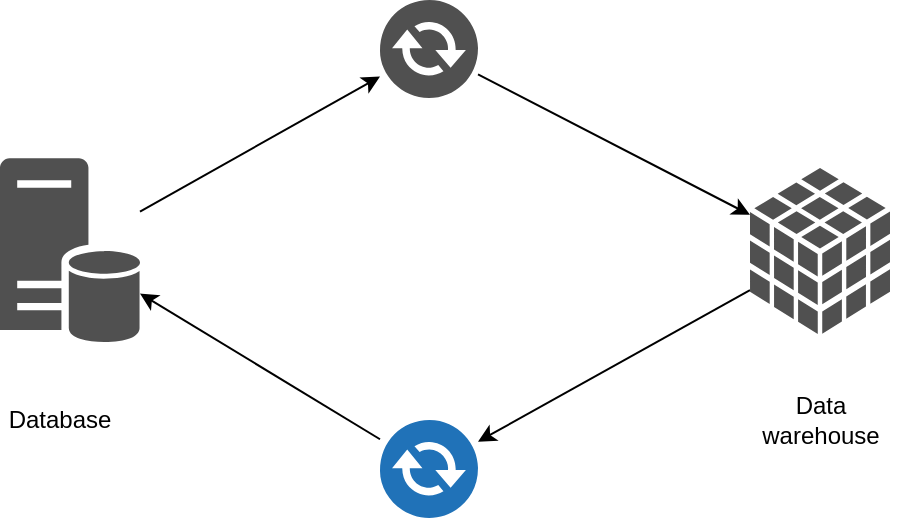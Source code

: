 <mxfile version="11.1.1" type="github"><diagram id="xpeKOMa9hwBforyfKUr6" name="data_sync1"><mxGraphModel dx="946" dy="664" grid="1" gridSize="10" guides="1" tooltips="1" connect="1" arrows="1" fold="1" page="1" pageScale="1" pageWidth="827" pageHeight="1169" math="0" shadow="0"><root><mxCell id="0"/><mxCell id="1" parent="0"/><mxCell id="BUajGlPkGwcifBT_amW1-6" value="Database" style="text;html=1;strokeColor=none;fillColor=none;align=center;verticalAlign=middle;whiteSpace=wrap;rounded=0;" parent="1" vertex="1"><mxGeometry x="180" y="390" width="60" height="20" as="geometry"/></mxCell><mxCell id="BUajGlPkGwcifBT_amW1-7" value="Data warehouse" style="text;html=1;strokeColor=none;fillColor=none;align=center;verticalAlign=middle;whiteSpace=wrap;rounded=0;" parent="1" vertex="1"><mxGeometry x="550" y="390" width="81" height="20" as="geometry"/></mxCell><mxCell id="DyK28s6wD_AK1vQolbEu-2" style="edgeStyle=none;rounded=0;orthogonalLoop=1;jettySize=auto;html=1;" edge="1" parent="1" source="DpSdPor9wQaxjZMNDhbT-1" target="DyK28s6wD_AK1vQolbEu-1"><mxGeometry relative="1" as="geometry"/></mxCell><mxCell id="DpSdPor9wQaxjZMNDhbT-1" value="" style="shadow=0;dashed=0;html=1;strokeColor=none;fillColor=#505050;labelPosition=center;verticalLabelPosition=bottom;verticalAlign=top;outlineConnect=0;align=center;shape=mxgraph.office.databases.database_cube;" vertex="1" parent="1"><mxGeometry x="555" y="274" width="70" height="83" as="geometry"/></mxCell><mxCell id="DpSdPor9wQaxjZMNDhbT-4" style="rounded=0;orthogonalLoop=1;jettySize=auto;html=1;" edge="1" parent="1" source="DpSdPor9wQaxjZMNDhbT-2" target="DpSdPor9wQaxjZMNDhbT-3"><mxGeometry relative="1" as="geometry"/></mxCell><mxCell id="DpSdPor9wQaxjZMNDhbT-2" value="" style="shadow=0;dashed=0;html=1;strokeColor=none;fillColor=#505050;labelPosition=center;verticalLabelPosition=bottom;verticalAlign=top;outlineConnect=0;align=center;shape=mxgraph.office.databases.database_server;aspect=fixed;" vertex="1" parent="1"><mxGeometry x="180" y="269.105" width="70" height="92.79" as="geometry"/></mxCell><mxCell id="DpSdPor9wQaxjZMNDhbT-5" style="rounded=0;orthogonalLoop=1;jettySize=auto;html=1;" edge="1" parent="1" source="DpSdPor9wQaxjZMNDhbT-3" target="DpSdPor9wQaxjZMNDhbT-1"><mxGeometry relative="1" as="geometry"/></mxCell><mxCell id="DpSdPor9wQaxjZMNDhbT-3" value="" style="pointerEvents=1;shadow=0;dashed=0;html=1;strokeColor=none;fillColor=#505050;labelPosition=center;verticalLabelPosition=bottom;verticalAlign=top;outlineConnect=0;align=center;shape=mxgraph.office.communications.exchange_active_sync;" vertex="1" parent="1"><mxGeometry x="370" y="190" width="49" height="49" as="geometry"/></mxCell><mxCell id="DyK28s6wD_AK1vQolbEu-3" style="edgeStyle=none;rounded=0;orthogonalLoop=1;jettySize=auto;html=1;" edge="1" parent="1" source="DyK28s6wD_AK1vQolbEu-1" target="DpSdPor9wQaxjZMNDhbT-2"><mxGeometry relative="1" as="geometry"/></mxCell><mxCell id="DyK28s6wD_AK1vQolbEu-1" value="" style="pointerEvents=1;shadow=0;dashed=0;html=1;strokeColor=none;fillColor=#505050;labelPosition=center;verticalLabelPosition=bottom;verticalAlign=top;outlineConnect=0;align=center;shape=mxgraph.office.communications.exchange_active_sync;fillColor=#2072B8;" vertex="1" parent="1"><mxGeometry x="370" y="400" width="49" height="49" as="geometry"/></mxCell></root></mxGraphModel></diagram><diagram id="V-9C6tHwlZh0_b0CVhlp" name="data_sync_type"><mxGraphModel dx="946" dy="664" grid="1" gridSize="10" guides="1" tooltips="1" connect="1" arrows="1" fold="1" page="1" pageScale="1" pageWidth="827" pageHeight="1169" math="0" shadow="0"><root><mxCell id="5ZYXkYwaVm_NolEZm-0k-0"/><mxCell id="5ZYXkYwaVm_NolEZm-0k-1" parent="5ZYXkYwaVm_NolEZm-0k-0"/><mxCell id="1G_N7D4XFW7rGwd3Bdhe-2" value="Database" style="text;html=1;strokeColor=none;fillColor=none;align=center;verticalAlign=middle;whiteSpace=wrap;rounded=0;" parent="5ZYXkYwaVm_NolEZm-0k-1" vertex="1"><mxGeometry x="205" y="386" width="60" height="20" as="geometry"/></mxCell><mxCell id="1G_N7D4XFW7rGwd3Bdhe-3" value="Data&lt;br&gt;warehouse" style="text;html=1;strokeColor=none;fillColor=none;align=center;verticalAlign=middle;whiteSpace=wrap;rounded=0;" parent="5ZYXkYwaVm_NolEZm-0k-1" vertex="1"><mxGeometry x="637" y="382.5" width="81" height="20" as="geometry"/></mxCell><mxCell id="1G_N7D4XFW7rGwd3Bdhe-8" value="full sync" style="text;html=1;strokeColor=none;fillColor=none;align=center;verticalAlign=middle;whiteSpace=wrap;rounded=0;" parent="5ZYXkYwaVm_NolEZm-0k-1" vertex="1"><mxGeometry x="405" y="220" width="80" height="20" as="geometry"/></mxCell><mxCell id="1G_N7D4XFW7rGwd3Bdhe-21" value="increment&amp;nbsp;&lt;br&gt;sync" style="text;html=1;strokeColor=none;fillColor=none;align=center;verticalAlign=middle;whiteSpace=wrap;rounded=0;" parent="5ZYXkYwaVm_NolEZm-0k-1" vertex="1"><mxGeometry x="405" y="482" width="80" height="20" as="geometry"/></mxCell><mxCell id="bZPAuXolVJCncH79sOLf-2" style="edgeStyle=none;rounded=0;orthogonalLoop=1;jettySize=auto;html=1;" edge="1" parent="5ZYXkYwaVm_NolEZm-0k-1" source="93ysfsa7-RPE3PdwOyiH-0" target="bZPAuXolVJCncH79sOLf-0"><mxGeometry relative="1" as="geometry"/></mxCell><mxCell id="bZPAuXolVJCncH79sOLf-4" style="edgeStyle=none;rounded=0;orthogonalLoop=1;jettySize=auto;html=1;" edge="1" parent="5ZYXkYwaVm_NolEZm-0k-1" source="93ysfsa7-RPE3PdwOyiH-0" target="bZPAuXolVJCncH79sOLf-1"><mxGeometry relative="1" as="geometry"/></mxCell><mxCell id="93ysfsa7-RPE3PdwOyiH-0" value="" style="shadow=0;dashed=0;html=1;strokeColor=none;fillColor=#505050;labelPosition=center;verticalLabelPosition=bottom;verticalAlign=top;outlineConnect=0;align=center;shape=mxgraph.office.databases.database_server;aspect=fixed;" vertex="1" parent="5ZYXkYwaVm_NolEZm-0k-1"><mxGeometry x="200" y="285" width="70" height="92.79" as="geometry"/></mxCell><mxCell id="8HNHjPNfJ6bo2qLEVhr7-0" value="" style="shadow=0;dashed=0;html=1;strokeColor=none;fillColor=#505050;labelPosition=center;verticalLabelPosition=bottom;verticalAlign=top;outlineConnect=0;align=center;shape=mxgraph.office.databases.database_cube;" vertex="1" parent="5ZYXkYwaVm_NolEZm-0k-1"><mxGeometry x="640" y="294.895" width="70" height="83" as="geometry"/></mxCell><mxCell id="bZPAuXolVJCncH79sOLf-3" style="edgeStyle=none;rounded=0;orthogonalLoop=1;jettySize=auto;html=1;" edge="1" parent="5ZYXkYwaVm_NolEZm-0k-1" source="bZPAuXolVJCncH79sOLf-0" target="8HNHjPNfJ6bo2qLEVhr7-0"><mxGeometry relative="1" as="geometry"/></mxCell><mxCell id="bZPAuXolVJCncH79sOLf-0" value="" style="pointerEvents=1;shadow=0;dashed=0;html=1;strokeColor=none;fillColor=#505050;labelPosition=center;verticalLabelPosition=bottom;verticalAlign=top;outlineConnect=0;align=center;shape=mxgraph.office.servers.dirsync_server;aspect=fixed;" vertex="1" parent="5ZYXkYwaVm_NolEZm-0k-1"><mxGeometry x="421" y="150.5" width="50" height="59.57" as="geometry"/></mxCell><mxCell id="bZPAuXolVJCncH79sOLf-5" style="edgeStyle=none;rounded=0;orthogonalLoop=1;jettySize=auto;html=1;" edge="1" parent="5ZYXkYwaVm_NolEZm-0k-1" source="bZPAuXolVJCncH79sOLf-1" target="8HNHjPNfJ6bo2qLEVhr7-0"><mxGeometry relative="1" as="geometry"/></mxCell><mxCell id="bZPAuXolVJCncH79sOLf-1" value="" style="pointerEvents=1;shadow=0;dashed=0;html=1;strokeColor=none;fillColor=#505050;labelPosition=center;verticalLabelPosition=bottom;verticalAlign=top;outlineConnect=0;align=center;shape=mxgraph.office.servers.monitoring_sql_reporting_services;aspect=fixed;" vertex="1" parent="5ZYXkYwaVm_NolEZm-0k-1"><mxGeometry x="420" y="406" width="50" height="59" as="geometry"/></mxCell></root></mxGraphModel></diagram><diagram id="66RIErtXq62NBcUvgAes" name="Architecture"><mxGraphModel dx="946" dy="664" grid="1" gridSize="10" guides="1" tooltips="1" connect="1" arrows="1" fold="1" page="1" pageScale="1" pageWidth="827" pageHeight="1169" math="0" shadow="0"><root><mxCell id="q4Q0oVXl6rhFNRBFdsGJ-0"/><mxCell id="q4Q0oVXl6rhFNRBFdsGJ-1" parent="q4Q0oVXl6rhFNRBFdsGJ-0"/><mxCell id="4bulMxbSfHfk1eXxm8JL-0" value="" style="shadow=0;dashed=0;html=1;strokeColor=none;fillColor=#505050;labelPosition=center;verticalLabelPosition=bottom;verticalAlign=top;outlineConnect=0;align=center;shape=mxgraph.office.databases.database_cube;" vertex="1" parent="q4Q0oVXl6rhFNRBFdsGJ-1"><mxGeometry x="650" y="280" width="70" height="83" as="geometry"/></mxCell><mxCell id="4bulMxbSfHfk1eXxm8JL-1" value="" style="shadow=0;dashed=0;html=1;strokeColor=none;fillColor=#505050;labelPosition=center;verticalLabelPosition=bottom;verticalAlign=top;outlineConnect=0;align=center;shape=mxgraph.office.databases.database_cube;" vertex="1" parent="q4Q0oVXl6rhFNRBFdsGJ-1"><mxGeometry x="650" y="150" width="70" height="83" as="geometry"/></mxCell><mxCell id="4bulMxbSfHfk1eXxm8JL-2" value="" style="shadow=0;dashed=0;html=1;strokeColor=none;fillColor=#505050;labelPosition=center;verticalLabelPosition=bottom;verticalAlign=top;outlineConnect=0;align=center;shape=mxgraph.office.databases.database_cube;" vertex="1" parent="q4Q0oVXl6rhFNRBFdsGJ-1"><mxGeometry x="650" y="410" width="70" height="83" as="geometry"/></mxCell><mxCell id="-0rLq4HkN4z7f3Ce5Kko-7" style="edgeStyle=none;rounded=0;orthogonalLoop=1;jettySize=auto;html=1;" edge="1" parent="q4Q0oVXl6rhFNRBFdsGJ-1" source="-0rLq4HkN4z7f3Ce5Kko-0" target="-0rLq4HkN4z7f3Ce5Kko-4"><mxGeometry relative="1" as="geometry"/></mxCell><mxCell id="-0rLq4HkN4z7f3Ce5Kko-13" style="edgeStyle=none;rounded=0;orthogonalLoop=1;jettySize=auto;html=1;" edge="1" parent="q4Q0oVXl6rhFNRBFdsGJ-1" source="-0rLq4HkN4z7f3Ce5Kko-0" target="-0rLq4HkN4z7f3Ce5Kko-6"><mxGeometry relative="1" as="geometry"/></mxCell><mxCell id="-0rLq4HkN4z7f3Ce5Kko-0" value="" style="shadow=0;dashed=0;html=1;strokeColor=none;fillColor=#505050;labelPosition=center;verticalLabelPosition=bottom;verticalAlign=top;outlineConnect=0;align=center;shape=mxgraph.office.databases.database_server;aspect=fixed;" vertex="1" parent="q4Q0oVXl6rhFNRBFdsGJ-1"><mxGeometry x="110" y="150" width="70" height="92.79" as="geometry"/></mxCell><mxCell id="-0rLq4HkN4z7f3Ce5Kko-8" style="edgeStyle=none;rounded=0;orthogonalLoop=1;jettySize=auto;html=1;" edge="1" parent="q4Q0oVXl6rhFNRBFdsGJ-1" source="-0rLq4HkN4z7f3Ce5Kko-1" target="-0rLq4HkN4z7f3Ce5Kko-4"><mxGeometry relative="1" as="geometry"/></mxCell><mxCell id="-0rLq4HkN4z7f3Ce5Kko-12" style="edgeStyle=none;rounded=0;orthogonalLoop=1;jettySize=auto;html=1;" edge="1" parent="q4Q0oVXl6rhFNRBFdsGJ-1" source="-0rLq4HkN4z7f3Ce5Kko-1" target="-0rLq4HkN4z7f3Ce5Kko-6"><mxGeometry relative="1" as="geometry"/></mxCell><mxCell id="-0rLq4HkN4z7f3Ce5Kko-1" value="" style="shadow=0;dashed=0;html=1;strokeColor=none;fillColor=#505050;labelPosition=center;verticalLabelPosition=bottom;verticalAlign=top;outlineConnect=0;align=center;shape=mxgraph.office.databases.database_server;aspect=fixed;" vertex="1" parent="q4Q0oVXl6rhFNRBFdsGJ-1"><mxGeometry x="110" y="275" width="70" height="92.79" as="geometry"/></mxCell><mxCell id="-0rLq4HkN4z7f3Ce5Kko-9" style="edgeStyle=none;rounded=0;orthogonalLoop=1;jettySize=auto;html=1;" edge="1" parent="q4Q0oVXl6rhFNRBFdsGJ-1" source="-0rLq4HkN4z7f3Ce5Kko-2" target="-0rLq4HkN4z7f3Ce5Kko-4"><mxGeometry relative="1" as="geometry"/></mxCell><mxCell id="-0rLq4HkN4z7f3Ce5Kko-10" style="edgeStyle=none;rounded=0;orthogonalLoop=1;jettySize=auto;html=1;" edge="1" parent="q4Q0oVXl6rhFNRBFdsGJ-1" source="-0rLq4HkN4z7f3Ce5Kko-2" target="-0rLq4HkN4z7f3Ce5Kko-6"><mxGeometry relative="1" as="geometry"/></mxCell><mxCell id="-0rLq4HkN4z7f3Ce5Kko-2" value="" style="shadow=0;dashed=0;html=1;strokeColor=none;fillColor=#505050;labelPosition=center;verticalLabelPosition=bottom;verticalAlign=top;outlineConnect=0;align=center;shape=mxgraph.office.databases.database_server;aspect=fixed;" vertex="1" parent="q4Q0oVXl6rhFNRBFdsGJ-1"><mxGeometry x="110" y="400.21" width="70" height="92.79" as="geometry"/></mxCell><mxCell id="-0rLq4HkN4z7f3Ce5Kko-14" style="edgeStyle=none;rounded=0;orthogonalLoop=1;jettySize=auto;html=1;" edge="1" parent="q4Q0oVXl6rhFNRBFdsGJ-1" source="-0rLq4HkN4z7f3Ce5Kko-4" target="-0rLq4HkN4z7f3Ce5Kko-5"><mxGeometry relative="1" as="geometry"/></mxCell><mxCell id="-0rLq4HkN4z7f3Ce5Kko-4" value="" style="pointerEvents=1;shadow=0;dashed=0;html=1;strokeColor=none;fillColor=#505050;labelPosition=center;verticalLabelPosition=bottom;verticalAlign=top;outlineConnect=0;align=center;shape=mxgraph.office.servers.cluster_server;" vertex="1" parent="q4Q0oVXl6rhFNRBFdsGJ-1"><mxGeometry x="310" y="214" width="49" height="59" as="geometry"/></mxCell><mxCell id="-0rLq4HkN4z7f3Ce5Kko-15" style="edgeStyle=none;rounded=0;orthogonalLoop=1;jettySize=auto;html=1;" edge="1" parent="q4Q0oVXl6rhFNRBFdsGJ-1" source="-0rLq4HkN4z7f3Ce5Kko-5" target="4bulMxbSfHfk1eXxm8JL-1"><mxGeometry relative="1" as="geometry"/></mxCell><mxCell id="-0rLq4HkN4z7f3Ce5Kko-16" style="edgeStyle=none;rounded=0;orthogonalLoop=1;jettySize=auto;html=1;" edge="1" parent="q4Q0oVXl6rhFNRBFdsGJ-1" source="-0rLq4HkN4z7f3Ce5Kko-5" target="4bulMxbSfHfk1eXxm8JL-0"><mxGeometry relative="1" as="geometry"/></mxCell><mxCell id="-0rLq4HkN4z7f3Ce5Kko-17" style="edgeStyle=none;rounded=0;orthogonalLoop=1;jettySize=auto;html=1;" edge="1" parent="q4Q0oVXl6rhFNRBFdsGJ-1" source="-0rLq4HkN4z7f3Ce5Kko-5" target="4bulMxbSfHfk1eXxm8JL-2"><mxGeometry relative="1" as="geometry"/></mxCell><mxCell id="-0rLq4HkN4z7f3Ce5Kko-5" value="" style="shadow=0;dashed=0;html=1;strokeColor=none;fillColor=#505050;labelPosition=center;verticalLabelPosition=bottom;verticalAlign=top;outlineConnect=0;align=center;shape=mxgraph.office.databases.database_availability_group;" vertex="1" parent="q4Q0oVXl6rhFNRBFdsGJ-1"><mxGeometry x="437" y="214" width="59" height="59" as="geometry"/></mxCell><mxCell id="-0rLq4HkN4z7f3Ce5Kko-18" style="edgeStyle=none;rounded=0;orthogonalLoop=1;jettySize=auto;html=1;" edge="1" parent="q4Q0oVXl6rhFNRBFdsGJ-1" source="-0rLq4HkN4z7f3Ce5Kko-6"><mxGeometry relative="1" as="geometry"><mxPoint x="650" y="200" as="targetPoint"/></mxGeometry></mxCell><mxCell id="-0rLq4HkN4z7f3Ce5Kko-19" style="edgeStyle=none;rounded=0;orthogonalLoop=1;jettySize=auto;html=1;" edge="1" parent="q4Q0oVXl6rhFNRBFdsGJ-1" source="-0rLq4HkN4z7f3Ce5Kko-6" target="4bulMxbSfHfk1eXxm8JL-0"><mxGeometry relative="1" as="geometry"/></mxCell><mxCell id="-0rLq4HkN4z7f3Ce5Kko-20" style="edgeStyle=none;rounded=0;orthogonalLoop=1;jettySize=auto;html=1;" edge="1" parent="q4Q0oVXl6rhFNRBFdsGJ-1" source="-0rLq4HkN4z7f3Ce5Kko-6" target="4bulMxbSfHfk1eXxm8JL-2"><mxGeometry relative="1" as="geometry"/></mxCell><mxCell id="-0rLq4HkN4z7f3Ce5Kko-6" value="" style="shadow=0;dashed=0;html=1;strokeColor=none;fillColor=#505050;labelPosition=center;verticalLabelPosition=bottom;verticalAlign=top;outlineConnect=0;align=center;shape=mxgraph.office.databases.web_store;" vertex="1" parent="q4Q0oVXl6rhFNRBFdsGJ-1"><mxGeometry x="378" y="392.5" width="50" height="54" as="geometry"/></mxCell><mxCell id="-0rLq4HkN4z7f3Ce5Kko-21" value="Database" style="text;html=1;strokeColor=none;fillColor=none;align=center;verticalAlign=middle;whiteSpace=wrap;rounded=0;" vertex="1" parent="q4Q0oVXl6rhFNRBFdsGJ-1"><mxGeometry x="110" y="507" width="60" height="20" as="geometry"/></mxCell><mxCell id="-0rLq4HkN4z7f3Ce5Kko-22" value="HDFS" style="text;html=1;strokeColor=none;fillColor=none;align=center;verticalAlign=middle;whiteSpace=wrap;rounded=0;" vertex="1" parent="q4Q0oVXl6rhFNRBFdsGJ-1"><mxGeometry x="305" y="280" width="45" height="20" as="geometry"/></mxCell><mxCell id="-0rLq4HkN4z7f3Ce5Kko-23" value="S3" style="text;html=1;strokeColor=none;fillColor=none;align=center;verticalAlign=middle;whiteSpace=wrap;rounded=0;" vertex="1" parent="q4Q0oVXl6rhFNRBFdsGJ-1"><mxGeometry x="440" y="280" width="40" height="20" as="geometry"/></mxCell><mxCell id="-0rLq4HkN4z7f3Ce5Kko-24" value="Glue" style="text;html=1;strokeColor=none;fillColor=none;align=center;verticalAlign=middle;whiteSpace=wrap;rounded=0;" vertex="1" parent="q4Q0oVXl6rhFNRBFdsGJ-1"><mxGeometry x="373" y="451.5" width="40" height="20" as="geometry"/></mxCell><mxCell id="-0rLq4HkN4z7f3Ce5Kko-25" value="Reshift&lt;br&gt;prod" style="text;html=1;strokeColor=none;fillColor=none;align=center;verticalAlign=middle;whiteSpace=wrap;rounded=0;" vertex="1" parent="q4Q0oVXl6rhFNRBFdsGJ-1"><mxGeometry x="665" y="241" width="40" height="20" as="geometry"/></mxCell><mxCell id="-0rLq4HkN4z7f3Ce5Kko-26" value="Redshift&lt;br&gt;test" style="text;html=1;strokeColor=none;fillColor=none;align=center;verticalAlign=middle;whiteSpace=wrap;rounded=0;" vertex="1" parent="q4Q0oVXl6rhFNRBFdsGJ-1"><mxGeometry x="665" y="377" width="40" height="20" as="geometry"/></mxCell><mxCell id="-0rLq4HkN4z7f3Ce5Kko-27" value="Hive" style="text;html=1;strokeColor=none;fillColor=none;align=center;verticalAlign=middle;whiteSpace=wrap;rounded=0;" vertex="1" parent="q4Q0oVXl6rhFNRBFdsGJ-1"><mxGeometry x="666" y="501" width="40" height="20" as="geometry"/></mxCell><mxCell id="lENS02pEOc622_Pcc04q-0" value="" style="shadow=0;dashed=0;html=1;strokeColor=none;fillColor=#505050;labelPosition=center;verticalLabelPosition=bottom;verticalAlign=top;outlineConnect=0;align=center;shape=mxgraph.office.databases.database_cube;" vertex="1" parent="q4Q0oVXl6rhFNRBFdsGJ-1"><mxGeometry x="660" y="420" width="70" height="83" as="geometry"/></mxCell></root></mxGraphModel></diagram><diagram id="MI2As-VRQv53jGUi67yz" name="migrate"><mxGraphModel dx="946" dy="664" grid="1" gridSize="10" guides="1" tooltips="1" connect="1" arrows="1" fold="1" page="1" pageScale="1" pageWidth="827" pageHeight="1169" math="0" shadow="0"><root><mxCell id="Ux8tCq1KZbO1JVBQLLv--0"/><mxCell id="Ux8tCq1KZbO1JVBQLLv--1" parent="Ux8tCq1KZbO1JVBQLLv--0"/><mxCell id="j1anY02YkRe-UjDEPZq3-3" style="edgeStyle=none;rounded=0;orthogonalLoop=1;jettySize=auto;html=1;" edge="1" parent="Ux8tCq1KZbO1JVBQLLv--1" source="j1anY02YkRe-UjDEPZq3-7" target="j1anY02YkRe-UjDEPZq3-0"><mxGeometry relative="1" as="geometry"/></mxCell><mxCell id="WTrPul9vkL1X_wwOcqhd-0" value="" style="shadow=0;dashed=0;html=1;strokeColor=none;fillColor=#505050;labelPosition=center;verticalLabelPosition=bottom;verticalAlign=top;outlineConnect=0;align=center;shape=mxgraph.office.databases.database_server;aspect=fixed;" vertex="1" parent="Ux8tCq1KZbO1JVBQLLv--1"><mxGeometry x="170" y="160" width="70" height="92.79" as="geometry"/></mxCell><mxCell id="j1anY02YkRe-UjDEPZq3-0" value="" style="shadow=0;dashed=0;html=1;strokeColor=none;fillColor=#505050;labelPosition=center;verticalLabelPosition=bottom;verticalAlign=top;outlineConnect=0;align=center;shape=mxgraph.office.databases.database_cube;" vertex="1" parent="Ux8tCq1KZbO1JVBQLLv--1"><mxGeometry x="620" y="165" width="70" height="83" as="geometry"/></mxCell><mxCell id="j1anY02YkRe-UjDEPZq3-4" style="edgeStyle=none;rounded=0;orthogonalLoop=1;jettySize=auto;html=1;" edge="1" parent="Ux8tCq1KZbO1JVBQLLv--1" source="j1anY02YkRe-UjDEPZq3-9" target="j1anY02YkRe-UjDEPZq3-2"><mxGeometry relative="1" as="geometry"/></mxCell><mxCell id="j1anY02YkRe-UjDEPZq3-1" value="" style="shadow=0;dashed=0;html=1;strokeColor=none;fillColor=#505050;labelPosition=center;verticalLabelPosition=bottom;verticalAlign=top;outlineConnect=0;align=center;shape=mxgraph.office.databases.database_server;aspect=fixed;" vertex="1" parent="Ux8tCq1KZbO1JVBQLLv--1"><mxGeometry x="170" y="385" width="70" height="92.79" as="geometry"/></mxCell><mxCell id="j1anY02YkRe-UjDEPZq3-2" value="" style="shadow=0;dashed=0;html=1;strokeColor=none;fillColor=#505050;labelPosition=center;verticalLabelPosition=bottom;verticalAlign=top;outlineConnect=0;align=center;shape=mxgraph.office.databases.database_cube;" vertex="1" parent="Ux8tCq1KZbO1JVBQLLv--1"><mxGeometry x="620" y="390" width="70" height="83" as="geometry"/></mxCell><mxCell id="j1anY02YkRe-UjDEPZq3-5" value="AWS DMS" style="text;html=1;strokeColor=none;fillColor=none;align=center;verticalAlign=middle;whiteSpace=wrap;rounded=0;" vertex="1" parent="Ux8tCq1KZbO1JVBQLLv--1"><mxGeometry x="392" y="151" width="40" height="20" as="geometry"/></mxCell><mxCell id="j1anY02YkRe-UjDEPZq3-6" value="Alibaba&lt;br&gt;dataX" style="text;html=1;strokeColor=none;fillColor=none;align=center;verticalAlign=middle;whiteSpace=wrap;rounded=0;" vertex="1" parent="Ux8tCq1KZbO1JVBQLLv--1"><mxGeometry x="393" y="373" width="40" height="20" as="geometry"/></mxCell><mxCell id="j1anY02YkRe-UjDEPZq3-7" value="" style="pointerEvents=1;shadow=0;dashed=0;html=1;strokeColor=none;fillColor=#505050;labelPosition=center;verticalLabelPosition=bottom;verticalAlign=top;outlineConnect=0;align=center;shape=mxgraph.office.communications.exchange_active_sync;" vertex="1" parent="Ux8tCq1KZbO1JVBQLLv--1"><mxGeometry x="388.5" y="182.5" width="49" height="49" as="geometry"/></mxCell><mxCell id="j1anY02YkRe-UjDEPZq3-8" style="edgeStyle=none;rounded=0;orthogonalLoop=1;jettySize=auto;html=1;" edge="1" parent="Ux8tCq1KZbO1JVBQLLv--1" source="WTrPul9vkL1X_wwOcqhd-0" target="j1anY02YkRe-UjDEPZq3-7"><mxGeometry relative="1" as="geometry"><mxPoint x="240" y="206.403" as="sourcePoint"/><mxPoint x="620" y="206.492" as="targetPoint"/></mxGeometry></mxCell><mxCell id="j1anY02YkRe-UjDEPZq3-9" value="" style="pointerEvents=1;shadow=0;dashed=0;html=1;strokeColor=none;fillColor=#505050;labelPosition=center;verticalLabelPosition=bottom;verticalAlign=top;outlineConnect=0;align=center;shape=mxgraph.office.communications.exchange_active_sync;fillColor=#2072B8;" vertex="1" parent="Ux8tCq1KZbO1JVBQLLv--1"><mxGeometry x="388.5" y="407.5" width="49" height="49" as="geometry"/></mxCell><mxCell id="j1anY02YkRe-UjDEPZq3-10" style="edgeStyle=none;rounded=0;orthogonalLoop=1;jettySize=auto;html=1;" edge="1" parent="Ux8tCq1KZbO1JVBQLLv--1" source="j1anY02YkRe-UjDEPZq3-1" target="j1anY02YkRe-UjDEPZq3-9"><mxGeometry relative="1" as="geometry"><mxPoint x="240" y="431.403" as="sourcePoint"/><mxPoint x="620" y="431.492" as="targetPoint"/></mxGeometry></mxCell><mxCell id="j1anY02YkRe-UjDEPZq3-11" value="" style="html=1;shadow=0;dashed=0;align=center;verticalAlign=middle;shape=mxgraph.arrows2.stylisedArrow;dy=0.77;dx=43;notch=15;feather=0.4;fillColor=#808080;rotation=90;aspect=fixed;strokeColor=none;" vertex="1" parent="Ux8tCq1KZbO1JVBQLLv--1"><mxGeometry x="362" y="273" width="100" height="60" as="geometry"/></mxCell></root></mxGraphModel></diagram></mxfile>